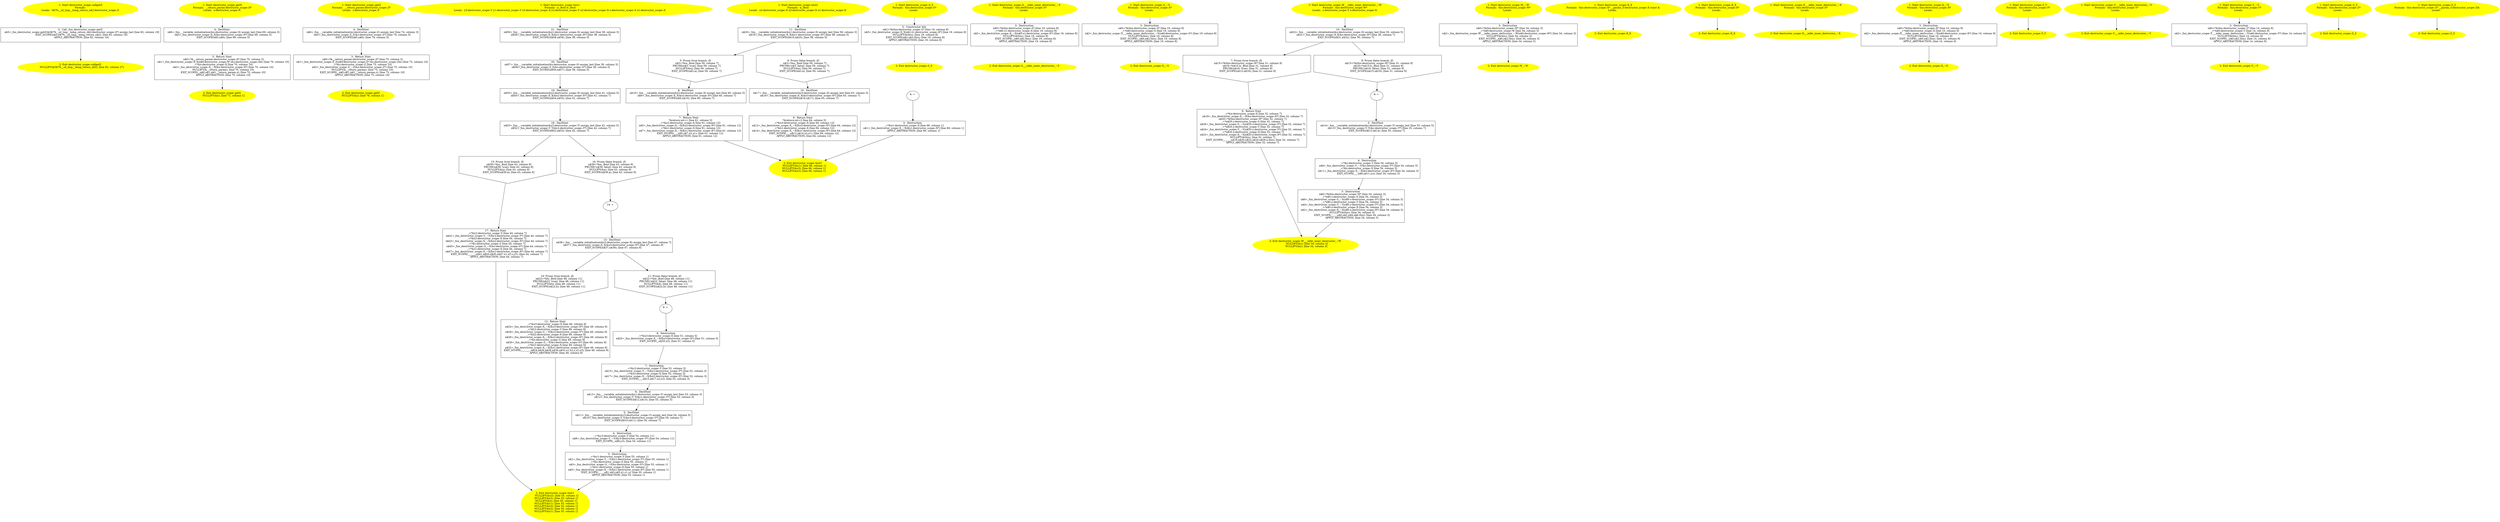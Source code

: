 /* @generated */
digraph cfg {
"callgetZ#destructor_scope#16418724657639342926.f4c0cbb2a5d892ea82496dd2540a9ead_1" [label="1: Start destructor_scope::callgetZ\nFormals: \nLocals:  0$?%__sil_tmp__temp_return_n$2:destructor_scope::Z \n  " color=yellow style=filled]
	

	 "callgetZ#destructor_scope#16418724657639342926.f4c0cbb2a5d892ea82496dd2540a9ead_1" -> "callgetZ#destructor_scope#16418724657639342926.f4c0cbb2a5d892ea82496dd2540a9ead_3" ;
"callgetZ#destructor_scope#16418724657639342926.f4c0cbb2a5d892ea82496dd2540a9ead_2" [label="2: Exit destructor_scope::callgetZ \n   NULLIFY(&0$?%__sil_tmp__temp_return_n$2); [line 82, column 27]\n " color=yellow style=filled]
	

"callgetZ#destructor_scope#16418724657639342926.f4c0cbb2a5d892ea82496dd2540a9ead_3" [label="3:  Call _fun_destructor_scope::getZ \n   n$3=_fun_destructor_scope::getZ(&0$?%__sil_tmp__temp_return_n$2:destructor_scope::Z*) assign_last [line 82, column 19]\n  EXIT_SCOPE(n$3,0$?%__sil_tmp__temp_return_n$2); [line 82, column 19]\n  APPLY_ABSTRACTION; [line 82, column 19]\n " shape="box"]
	

	 "callgetZ#destructor_scope#16418724657639342926.f4c0cbb2a5d892ea82496dd2540a9ead_3" -> "callgetZ#destructor_scope#16418724657639342926.f4c0cbb2a5d892ea82496dd2540a9ead_2" ;
"getX#destructor_scope(class destructor_scope::X)#11739464242911605656.956e6b931ba67c14d56b1314b7f2fce7_1" [label="1: Start destructor_scope::getX\nFormals:  __return_param:destructor_scope::X*\nLocals:  x:destructor_scope::X \n  " color=yellow style=filled]
	

	 "getX#destructor_scope(class destructor_scope::X)#11739464242911605656.956e6b931ba67c14d56b1314b7f2fce7_1" -> "getX#destructor_scope(class destructor_scope::X)#11739464242911605656.956e6b931ba67c14d56b1314b7f2fce7_4" ;
"getX#destructor_scope(class destructor_scope::X)#11739464242911605656.956e6b931ba67c14d56b1314b7f2fce7_2" [label="2: Exit destructor_scope::getX \n   NULLIFY(&x); [line 71, column 1]\n " color=yellow style=filled]
	

"getX#destructor_scope(class destructor_scope::X)#11739464242911605656.956e6b931ba67c14d56b1314b7f2fce7_3" [label="3:  Return Stmt \n   n$0=*&__return_param:destructor_scope::X* [line 70, column 3]\n  n$1=_fun_destructor_scope::X_X(n$0:destructor_scope::X*,&x:destructor_scope::X&) [line 70, column 10]\n  _=*&x:destructor_scope::X [line 70, column 10]\n  n$3=_fun_destructor_scope::X_~X(&x:destructor_scope::X*) [line 70, column 10]\n  NULLIFY(&__return_param); [line 70, column 10]\n  EXIT_SCOPE(_,n$0,n$1,n$3,__return_param,x); [line 70, column 10]\n  APPLY_ABSTRACTION; [line 70, column 10]\n " shape="box"]
	

	 "getX#destructor_scope(class destructor_scope::X)#11739464242911605656.956e6b931ba67c14d56b1314b7f2fce7_3" -> "getX#destructor_scope(class destructor_scope::X)#11739464242911605656.956e6b931ba67c14d56b1314b7f2fce7_2" ;
"getX#destructor_scope(class destructor_scope::X)#11739464242911605656.956e6b931ba67c14d56b1314b7f2fce7_4" [label="4:  DeclStmt \n   n$6=_fun___variable_initialization(&x:destructor_scope::X) assign_last [line 69, column 3]\n  n$5=_fun_destructor_scope::X_X(&x:destructor_scope::X*) [line 69, column 5]\n  EXIT_SCOPE(n$5,n$6); [line 69, column 5]\n " shape="box"]
	

	 "getX#destructor_scope(class destructor_scope::X)#11739464242911605656.956e6b931ba67c14d56b1314b7f2fce7_4" -> "getX#destructor_scope(class destructor_scope::X)#11739464242911605656.956e6b931ba67c14d56b1314b7f2fce7_3" ;
"getZ#destructor_scope(class destructor_scope::Z)#13110319947448813202.27b8261073c8d26082c5ea18b0194031_1" [label="1: Start destructor_scope::getZ\nFormals:  __return_param:destructor_scope::Z*\nLocals:  z:destructor_scope::Z \n  " color=yellow style=filled]
	

	 "getZ#destructor_scope(class destructor_scope::Z)#13110319947448813202.27b8261073c8d26082c5ea18b0194031_1" -> "getZ#destructor_scope(class destructor_scope::Z)#13110319947448813202.27b8261073c8d26082c5ea18b0194031_4" ;
"getZ#destructor_scope(class destructor_scope::Z)#13110319947448813202.27b8261073c8d26082c5ea18b0194031_2" [label="2: Exit destructor_scope::getZ \n   NULLIFY(&z); [line 76, column 1]\n " color=yellow style=filled]
	

"getZ#destructor_scope(class destructor_scope::Z)#13110319947448813202.27b8261073c8d26082c5ea18b0194031_3" [label="3:  Return Stmt \n   n$0=*&__return_param:destructor_scope::Z* [line 75, column 3]\n  n$1=_fun_destructor_scope::Z_Z(n$0:destructor_scope::Z*,&z:destructor_scope::Z&) [line 75, column 10]\n  _=*&z:destructor_scope::Z [line 75, column 10]\n  n$3=_fun_destructor_scope::Z_~Z(&z:destructor_scope::Z*) [line 75, column 10]\n  NULLIFY(&__return_param); [line 75, column 10]\n  EXIT_SCOPE(_,n$0,n$1,n$3,__return_param,z); [line 75, column 10]\n  APPLY_ABSTRACTION; [line 75, column 10]\n " shape="box"]
	

	 "getZ#destructor_scope(class destructor_scope::Z)#13110319947448813202.27b8261073c8d26082c5ea18b0194031_3" -> "getZ#destructor_scope(class destructor_scope::Z)#13110319947448813202.27b8261073c8d26082c5ea18b0194031_2" ;
"getZ#destructor_scope(class destructor_scope::Z)#13110319947448813202.27b8261073c8d26082c5ea18b0194031_4" [label="4:  DeclStmt \n   n$6=_fun___variable_initialization(&z:destructor_scope::Z) assign_last [line 74, column 3]\n  n$5=_fun_destructor_scope::Z_Z(&z:destructor_scope::Z*) [line 74, column 5]\n  EXIT_SCOPE(n$5,n$6); [line 74, column 5]\n " shape="box"]
	

	 "getZ#destructor_scope(class destructor_scope::Z)#13110319947448813202.27b8261073c8d26082c5ea18b0194031_4" -> "getZ#destructor_scope(class destructor_scope::Z)#13110319947448813202.27b8261073c8d26082c5ea18b0194031_3" ;
"test1#destructor_scope#3167061604758065234.d3af82d2ddb9b80d2c9930cb62bbbffa_1" [label="1: Start destructor_scope::test1\nFormals:  a:_Bool b:_Bool\nLocals:  y3:destructor_scope::Y y1:destructor_scope::Y x3:destructor_scope::X y2:destructor_scope::Y x2:destructor_scope::X s:destructor_scope::S x1:destructor_scope::X \n  " color=yellow style=filled]
	

	 "test1#destructor_scope#3167061604758065234.d3af82d2ddb9b80d2c9930cb62bbbffa_1" -> "test1#destructor_scope#3167061604758065234.d3af82d2ddb9b80d2c9930cb62bbbffa_21" ;
"test1#destructor_scope#3167061604758065234.d3af82d2ddb9b80d2c9930cb62bbbffa_2" [label="2: Exit destructor_scope::test1 \n   NULLIFY(&x3); [line 55, column 1]\n  NULLIFY(&y2); [line 55, column 1]\n  NULLIFY(&s); [line 55, column 1]\n  NULLIFY(&y1); [line 55, column 1]\n  NULLIFY(&y3); [line 55, column 1]\n  NULLIFY(&x2); [line 55, column 1]\n  NULLIFY(&x1); [line 55, column 1]\n " color=yellow style=filled]
	

"test1#destructor_scope#3167061604758065234.d3af82d2ddb9b80d2c9930cb62bbbffa_3" [label="3:  Destruction \n   _=*&y1:destructor_scope::Y [line 55, column 1]\n  n$1=_fun_destructor_scope::Y_~Y(&y1:destructor_scope::Y*) [line 55, column 1]\n  _=*&s:destructor_scope::S [line 55, column 1]\n  n$3=_fun_destructor_scope::S_~S(&s:destructor_scope::S*) [line 55, column 1]\n  _=*&x1:destructor_scope::X [line 55, column 1]\n  n$5=_fun_destructor_scope::X_~X(&x1:destructor_scope::X*) [line 55, column 1]\n  EXIT_SCOPE(_,_,_,n$1,n$3,n$5,x1,y1,s); [line 55, column 1]\n  APPLY_ABSTRACTION; [line 55, column 1]\n " shape="box"]
	

	 "test1#destructor_scope#3167061604758065234.d3af82d2ddb9b80d2c9930cb62bbbffa_3" -> "test1#destructor_scope#3167061604758065234.d3af82d2ddb9b80d2c9930cb62bbbffa_2" ;
"test1#destructor_scope#3167061604758065234.d3af82d2ddb9b80d2c9930cb62bbbffa_4" [label="4:  Destruction \n   _=*&y3:destructor_scope::Y [line 54, column 11]\n  n$8=_fun_destructor_scope::Y_~Y(&y3:destructor_scope::Y*) [line 54, column 11]\n  EXIT_SCOPE(_,n$8,y3); [line 54, column 11]\n " shape="box"]
	

	 "test1#destructor_scope#3167061604758065234.d3af82d2ddb9b80d2c9930cb62bbbffa_4" -> "test1#destructor_scope#3167061604758065234.d3af82d2ddb9b80d2c9930cb62bbbffa_3" ;
"test1#destructor_scope#3167061604758065234.d3af82d2ddb9b80d2c9930cb62bbbffa_5" [label="5:  DeclStmt \n   n$11=_fun___variable_initialization(&y3:destructor_scope::Y) assign_last [line 54, column 5]\n  n$10=_fun_destructor_scope::Y_Y(&y3:destructor_scope::Y*) [line 54, column 7]\n  EXIT_SCOPE(n$10,n$11); [line 54, column 7]\n " shape="box"]
	

	 "test1#destructor_scope#3167061604758065234.d3af82d2ddb9b80d2c9930cb62bbbffa_5" -> "test1#destructor_scope#3167061604758065234.d3af82d2ddb9b80d2c9930cb62bbbffa_4" ;
"test1#destructor_scope#3167061604758065234.d3af82d2ddb9b80d2c9930cb62bbbffa_6" [label="6:  DeclStmt \n   n$13=_fun___variable_initialization(&y1:destructor_scope::Y) assign_last [line 53, column 3]\n  n$12=_fun_destructor_scope::Y_Y(&y1:destructor_scope::Y*) [line 53, column 5]\n  EXIT_SCOPE(n$12,n$13); [line 53, column 5]\n " shape="box"]
	

	 "test1#destructor_scope#3167061604758065234.d3af82d2ddb9b80d2c9930cb62bbbffa_6" -> "test1#destructor_scope#3167061604758065234.d3af82d2ddb9b80d2c9930cb62bbbffa_5" ;
"test1#destructor_scope#3167061604758065234.d3af82d2ddb9b80d2c9930cb62bbbffa_7" [label="7:  Destruction \n   _=*&y2:destructor_scope::Y [line 52, column 3]\n  n$15=_fun_destructor_scope::Y_~Y(&y2:destructor_scope::Y*) [line 52, column 3]\n  _=*&x2:destructor_scope::X [line 52, column 3]\n  n$17=_fun_destructor_scope::X_~X(&x2:destructor_scope::X*) [line 52, column 3]\n  EXIT_SCOPE(_,_,n$15,n$17,x2,y2); [line 52, column 3]\n " shape="box"]
	

	 "test1#destructor_scope#3167061604758065234.d3af82d2ddb9b80d2c9930cb62bbbffa_7" -> "test1#destructor_scope#3167061604758065234.d3af82d2ddb9b80d2c9930cb62bbbffa_6" ;
"test1#destructor_scope#3167061604758065234.d3af82d2ddb9b80d2c9930cb62bbbffa_8" [label="8:  Destruction \n   _=*&x3:destructor_scope::X [line 51, column 5]\n  n$20=_fun_destructor_scope::X_~X(&x3:destructor_scope::X*) [line 51, column 5]\n  EXIT_SCOPE(_,n$20,x3); [line 51, column 5]\n " shape="box"]
	

	 "test1#destructor_scope#3167061604758065234.d3af82d2ddb9b80d2c9930cb62bbbffa_8" -> "test1#destructor_scope#3167061604758065234.d3af82d2ddb9b80d2c9930cb62bbbffa_7" ;
"test1#destructor_scope#3167061604758065234.d3af82d2ddb9b80d2c9930cb62bbbffa_9" [label="9: + \n  " ]
	

	 "test1#destructor_scope#3167061604758065234.d3af82d2ddb9b80d2c9930cb62bbbffa_9" -> "test1#destructor_scope#3167061604758065234.d3af82d2ddb9b80d2c9930cb62bbbffa_8" ;
"test1#destructor_scope#3167061604758065234.d3af82d2ddb9b80d2c9930cb62bbbffa_10" [label="10: Prune (true branch, if) \n   n$22=*&b:_Bool [line 48, column 11]\n  PRUNE(n$22, true); [line 48, column 11]\n  NULLIFY(&b); [line 48, column 11]\n  EXIT_SCOPE(n$22,b); [line 48, column 11]\n " shape="invhouse"]
	

	 "test1#destructor_scope#3167061604758065234.d3af82d2ddb9b80d2c9930cb62bbbffa_10" -> "test1#destructor_scope#3167061604758065234.d3af82d2ddb9b80d2c9930cb62bbbffa_12" ;
"test1#destructor_scope#3167061604758065234.d3af82d2ddb9b80d2c9930cb62bbbffa_11" [label="11: Prune (false branch, if) \n   n$22=*&b:_Bool [line 48, column 11]\n  PRUNE(!n$22, false); [line 48, column 11]\n  NULLIFY(&b); [line 48, column 11]\n  EXIT_SCOPE(n$22,b); [line 48, column 11]\n " shape="invhouse"]
	

	 "test1#destructor_scope#3167061604758065234.d3af82d2ddb9b80d2c9930cb62bbbffa_11" -> "test1#destructor_scope#3167061604758065234.d3af82d2ddb9b80d2c9930cb62bbbffa_9" ;
"test1#destructor_scope#3167061604758065234.d3af82d2ddb9b80d2c9930cb62bbbffa_12" [label="12:  Return Stmt \n   _=*&x3:destructor_scope::X [line 49, column 9]\n  n$24=_fun_destructor_scope::X_~X(&x3:destructor_scope::X*) [line 49, column 9]\n  _=*&y2:destructor_scope::Y [line 49, column 9]\n  n$26=_fun_destructor_scope::Y_~Y(&y2:destructor_scope::Y*) [line 49, column 9]\n  _=*&x2:destructor_scope::X [line 49, column 9]\n  n$28=_fun_destructor_scope::X_~X(&x2:destructor_scope::X*) [line 49, column 9]\n  _=*&s:destructor_scope::S [line 49, column 9]\n  n$30=_fun_destructor_scope::S_~S(&s:destructor_scope::S*) [line 49, column 9]\n  _=*&x1:destructor_scope::X [line 49, column 9]\n  n$32=_fun_destructor_scope::X_~X(&x1:destructor_scope::X*) [line 49, column 9]\n  EXIT_SCOPE(_,_,_,_,_,n$24,n$26,n$28,n$30,n$32,x1,x2,s,y2,x3); [line 49, column 9]\n  APPLY_ABSTRACTION; [line 49, column 9]\n " shape="box"]
	

	 "test1#destructor_scope#3167061604758065234.d3af82d2ddb9b80d2c9930cb62bbbffa_12" -> "test1#destructor_scope#3167061604758065234.d3af82d2ddb9b80d2c9930cb62bbbffa_2" ;
"test1#destructor_scope#3167061604758065234.d3af82d2ddb9b80d2c9930cb62bbbffa_13" [label="13:  DeclStmt \n   n$38=_fun___variable_initialization(&x3:destructor_scope::X) assign_last [line 47, column 7]\n  n$37=_fun_destructor_scope::X_X(&x3:destructor_scope::X*) [line 47, column 9]\n  EXIT_SCOPE(n$37,n$38); [line 47, column 9]\n " shape="box"]
	

	 "test1#destructor_scope#3167061604758065234.d3af82d2ddb9b80d2c9930cb62bbbffa_13" -> "test1#destructor_scope#3167061604758065234.d3af82d2ddb9b80d2c9930cb62bbbffa_10" ;
	 "test1#destructor_scope#3167061604758065234.d3af82d2ddb9b80d2c9930cb62bbbffa_13" -> "test1#destructor_scope#3167061604758065234.d3af82d2ddb9b80d2c9930cb62bbbffa_11" ;
"test1#destructor_scope#3167061604758065234.d3af82d2ddb9b80d2c9930cb62bbbffa_14" [label="14: + \n  " ]
	

	 "test1#destructor_scope#3167061604758065234.d3af82d2ddb9b80d2c9930cb62bbbffa_14" -> "test1#destructor_scope#3167061604758065234.d3af82d2ddb9b80d2c9930cb62bbbffa_13" ;
"test1#destructor_scope#3167061604758065234.d3af82d2ddb9b80d2c9930cb62bbbffa_15" [label="15: Prune (true branch, if) \n   n$39=*&a:_Bool [line 43, column 9]\n  PRUNE(n$39, true); [line 43, column 9]\n  NULLIFY(&a); [line 43, column 9]\n  EXIT_SCOPE(n$39,a); [line 43, column 9]\n " shape="invhouse"]
	

	 "test1#destructor_scope#3167061604758065234.d3af82d2ddb9b80d2c9930cb62bbbffa_15" -> "test1#destructor_scope#3167061604758065234.d3af82d2ddb9b80d2c9930cb62bbbffa_17" ;
"test1#destructor_scope#3167061604758065234.d3af82d2ddb9b80d2c9930cb62bbbffa_16" [label="16: Prune (false branch, if) \n   n$39=*&a:_Bool [line 43, column 9]\n  PRUNE(!n$39, false); [line 43, column 9]\n  NULLIFY(&a); [line 43, column 9]\n  EXIT_SCOPE(n$39,a); [line 43, column 9]\n " shape="invhouse"]
	

	 "test1#destructor_scope#3167061604758065234.d3af82d2ddb9b80d2c9930cb62bbbffa_16" -> "test1#destructor_scope#3167061604758065234.d3af82d2ddb9b80d2c9930cb62bbbffa_14" ;
"test1#destructor_scope#3167061604758065234.d3af82d2ddb9b80d2c9930cb62bbbffa_17" [label="17:  Return Stmt \n   _=*&y2:destructor_scope::Y [line 44, column 7]\n  n$41=_fun_destructor_scope::Y_~Y(&y2:destructor_scope::Y*) [line 44, column 7]\n  _=*&x2:destructor_scope::X [line 44, column 7]\n  n$43=_fun_destructor_scope::X_~X(&x2:destructor_scope::X*) [line 44, column 7]\n  _=*&s:destructor_scope::S [line 44, column 7]\n  n$45=_fun_destructor_scope::S_~S(&s:destructor_scope::S*) [line 44, column 7]\n  _=*&x1:destructor_scope::X [line 44, column 7]\n  n$47=_fun_destructor_scope::X_~X(&x1:destructor_scope::X*) [line 44, column 7]\n  EXIT_SCOPE(_,_,_,_,n$41,n$43,n$45,n$47,x1,x2,s,y2); [line 44, column 7]\n  APPLY_ABSTRACTION; [line 44, column 7]\n " shape="box"]
	

	 "test1#destructor_scope#3167061604758065234.d3af82d2ddb9b80d2c9930cb62bbbffa_17" -> "test1#destructor_scope#3167061604758065234.d3af82d2ddb9b80d2c9930cb62bbbffa_2" ;
"test1#destructor_scope#3167061604758065234.d3af82d2ddb9b80d2c9930cb62bbbffa_18" [label="18:  DeclStmt \n   n$53=_fun___variable_initialization(&y2:destructor_scope::Y) assign_last [line 42, column 5]\n  n$52=_fun_destructor_scope::Y_Y(&y2:destructor_scope::Y*) [line 42, column 7]\n  EXIT_SCOPE(n$52,n$53); [line 42, column 7]\n " shape="box"]
	

	 "test1#destructor_scope#3167061604758065234.d3af82d2ddb9b80d2c9930cb62bbbffa_18" -> "test1#destructor_scope#3167061604758065234.d3af82d2ddb9b80d2c9930cb62bbbffa_15" ;
	 "test1#destructor_scope#3167061604758065234.d3af82d2ddb9b80d2c9930cb62bbbffa_18" -> "test1#destructor_scope#3167061604758065234.d3af82d2ddb9b80d2c9930cb62bbbffa_16" ;
"test1#destructor_scope#3167061604758065234.d3af82d2ddb9b80d2c9930cb62bbbffa_19" [label="19:  DeclStmt \n   n$55=_fun___variable_initialization(&x2:destructor_scope::X) assign_last [line 41, column 5]\n  n$54=_fun_destructor_scope::X_X(&x2:destructor_scope::X*) [line 41, column 7]\n  EXIT_SCOPE(n$54,n$55); [line 41, column 7]\n " shape="box"]
	

	 "test1#destructor_scope#3167061604758065234.d3af82d2ddb9b80d2c9930cb62bbbffa_19" -> "test1#destructor_scope#3167061604758065234.d3af82d2ddb9b80d2c9930cb62bbbffa_18" ;
"test1#destructor_scope#3167061604758065234.d3af82d2ddb9b80d2c9930cb62bbbffa_20" [label="20:  DeclStmt \n   n$57=_fun___variable_initialization(&s:destructor_scope::S) assign_last [line 39, column 3]\n  n$56=_fun_destructor_scope::S_S(&s:destructor_scope::S*) [line 39, column 5]\n  EXIT_SCOPE(n$56,n$57); [line 39, column 5]\n " shape="box"]
	

	 "test1#destructor_scope#3167061604758065234.d3af82d2ddb9b80d2c9930cb62bbbffa_20" -> "test1#destructor_scope#3167061604758065234.d3af82d2ddb9b80d2c9930cb62bbbffa_19" ;
"test1#destructor_scope#3167061604758065234.d3af82d2ddb9b80d2c9930cb62bbbffa_21" [label="21:  DeclStmt \n   n$59=_fun___variable_initialization(&x1:destructor_scope::X) assign_last [line 38, column 3]\n  n$58=_fun_destructor_scope::X_X(&x1:destructor_scope::X*) [line 38, column 5]\n  EXIT_SCOPE(n$58,n$59); [line 38, column 5]\n " shape="box"]
	

	 "test1#destructor_scope#3167061604758065234.d3af82d2ddb9b80d2c9930cb62bbbffa_21" -> "test1#destructor_scope#3167061604758065234.d3af82d2ddb9b80d2c9930cb62bbbffa_20" ;
"test2#destructor_scope#2993434300384255445.24bf3f4c27c1719ee94d608a0df996b1_1" [label="1: Start destructor_scope::test2\nFormals:  a:_Bool\nLocals:  x2:destructor_scope::X x3:destructor_scope::X x1:destructor_scope::X \n  " color=yellow style=filled]
	

	 "test2#destructor_scope#2993434300384255445.24bf3f4c27c1719ee94d608a0df996b1_1" -> "test2#destructor_scope#2993434300384255445.24bf3f4c27c1719ee94d608a0df996b1_11" ;
"test2#destructor_scope#2993434300384255445.24bf3f4c27c1719ee94d608a0df996b1_2" [label="2: Exit destructor_scope::test2 \n   NULLIFY(&x1); [line 66, column 1]\n  NULLIFY(&x3); [line 66, column 1]\n  NULLIFY(&x2); [line 66, column 1]\n " color=yellow style=filled]
	

"test2#destructor_scope#2993434300384255445.24bf3f4c27c1719ee94d608a0df996b1_3" [label="3:  Destruction \n   _=*&x1:destructor_scope::X [line 66, column 1]\n  n$1=_fun_destructor_scope::X_~X(&x1:destructor_scope::X*) [line 66, column 1]\n  APPLY_ABSTRACTION; [line 66, column 1]\n " shape="box"]
	

	 "test2#destructor_scope#2993434300384255445.24bf3f4c27c1719ee94d608a0df996b1_3" -> "test2#destructor_scope#2993434300384255445.24bf3f4c27c1719ee94d608a0df996b1_2" ;
"test2#destructor_scope#2993434300384255445.24bf3f4c27c1719ee94d608a0df996b1_4" [label="4: + \n  " ]
	

	 "test2#destructor_scope#2993434300384255445.24bf3f4c27c1719ee94d608a0df996b1_4" -> "test2#destructor_scope#2993434300384255445.24bf3f4c27c1719ee94d608a0df996b1_3" ;
"test2#destructor_scope#2993434300384255445.24bf3f4c27c1719ee94d608a0df996b1_5" [label="5: Prune (true branch, if) \n   n$3=*&a:_Bool [line 59, column 7]\n  PRUNE(n$3, true); [line 59, column 7]\n  NULLIFY(&a); [line 59, column 7]\n  EXIT_SCOPE(n$3,a); [line 59, column 7]\n " shape="invhouse"]
	

	 "test2#destructor_scope#2993434300384255445.24bf3f4c27c1719ee94d608a0df996b1_5" -> "test2#destructor_scope#2993434300384255445.24bf3f4c27c1719ee94d608a0df996b1_8" ;
"test2#destructor_scope#2993434300384255445.24bf3f4c27c1719ee94d608a0df996b1_6" [label="6: Prune (false branch, if) \n   n$3=*&a:_Bool [line 59, column 7]\n  PRUNE(!n$3, false); [line 59, column 7]\n  NULLIFY(&a); [line 59, column 7]\n  EXIT_SCOPE(n$3,a); [line 59, column 7]\n " shape="invhouse"]
	

	 "test2#destructor_scope#2993434300384255445.24bf3f4c27c1719ee94d608a0df996b1_6" -> "test2#destructor_scope#2993434300384255445.24bf3f4c27c1719ee94d608a0df996b1_10" ;
"test2#destructor_scope#2993434300384255445.24bf3f4c27c1719ee94d608a0df996b1_7" [label="7:  Return Stmt \n   *&return:int=1 [line 61, column 5]\n  _=*&x2:destructor_scope::X [line 61, column 12]\n  n$5=_fun_destructor_scope::X_~X(&x2:destructor_scope::X*) [line 61, column 12]\n  _=*&x1:destructor_scope::X [line 61, column 12]\n  n$7=_fun_destructor_scope::X_~X(&x1:destructor_scope::X*) [line 61, column 12]\n  EXIT_SCOPE(_,_,n$5,n$7,x2,x1); [line 61, column 12]\n  APPLY_ABSTRACTION; [line 61, column 12]\n " shape="box"]
	

	 "test2#destructor_scope#2993434300384255445.24bf3f4c27c1719ee94d608a0df996b1_7" -> "test2#destructor_scope#2993434300384255445.24bf3f4c27c1719ee94d608a0df996b1_2" ;
"test2#destructor_scope#2993434300384255445.24bf3f4c27c1719ee94d608a0df996b1_8" [label="8:  DeclStmt \n   n$10=_fun___variable_initialization(&x2:destructor_scope::X) assign_last [line 60, column 5]\n  n$9=_fun_destructor_scope::X_X(&x2:destructor_scope::X*) [line 60, column 7]\n  EXIT_SCOPE(n$9,n$10); [line 60, column 7]\n " shape="box"]
	

	 "test2#destructor_scope#2993434300384255445.24bf3f4c27c1719ee94d608a0df996b1_8" -> "test2#destructor_scope#2993434300384255445.24bf3f4c27c1719ee94d608a0df996b1_7" ;
"test2#destructor_scope#2993434300384255445.24bf3f4c27c1719ee94d608a0df996b1_9" [label="9:  Return Stmt \n   *&return:int=2 [line 64, column 5]\n  _=*&x3:destructor_scope::X [line 64, column 12]\n  n$12=_fun_destructor_scope::X_~X(&x3:destructor_scope::X*) [line 64, column 12]\n  _=*&x1:destructor_scope::X [line 64, column 12]\n  n$14=_fun_destructor_scope::X_~X(&x1:destructor_scope::X*) [line 64, column 12]\n  EXIT_SCOPE(_,_,n$12,n$14,x3,x1); [line 64, column 12]\n  APPLY_ABSTRACTION; [line 64, column 12]\n " shape="box"]
	

	 "test2#destructor_scope#2993434300384255445.24bf3f4c27c1719ee94d608a0df996b1_9" -> "test2#destructor_scope#2993434300384255445.24bf3f4c27c1719ee94d608a0df996b1_2" ;
"test2#destructor_scope#2993434300384255445.24bf3f4c27c1719ee94d608a0df996b1_10" [label="10:  DeclStmt \n   n$17=_fun___variable_initialization(&x3:destructor_scope::X) assign_last [line 63, column 5]\n  n$16=_fun_destructor_scope::X_X(&x3:destructor_scope::X*) [line 63, column 7]\n  EXIT_SCOPE(n$16,n$17); [line 63, column 7]\n " shape="box"]
	

	 "test2#destructor_scope#2993434300384255445.24bf3f4c27c1719ee94d608a0df996b1_10" -> "test2#destructor_scope#2993434300384255445.24bf3f4c27c1719ee94d608a0df996b1_9" ;
"test2#destructor_scope#2993434300384255445.24bf3f4c27c1719ee94d608a0df996b1_11" [label="11:  DeclStmt \n   n$20=_fun___variable_initialization(&x1:destructor_scope::X) assign_last [line 58, column 3]\n  n$19=_fun_destructor_scope::X_X(&x1:destructor_scope::X*) [line 58, column 5]\n  EXIT_SCOPE(n$19,n$20); [line 58, column 5]\n " shape="box"]
	

	 "test2#destructor_scope#2993434300384255445.24bf3f4c27c1719ee94d608a0df996b1_11" -> "test2#destructor_scope#2993434300384255445.24bf3f4c27c1719ee94d608a0df996b1_5" ;
	 "test2#destructor_scope#2993434300384255445.24bf3f4c27c1719ee94d608a0df996b1_11" -> "test2#destructor_scope#2993434300384255445.24bf3f4c27c1719ee94d608a0df996b1_6" ;
"S#S#destructor_scope#{12210000843635331998|constexpr}.cb28b79e3a75cf83720c23a83cf5bf01_1" [label="1: Start destructor_scope::S_S\nFormals:  this:destructor_scope::S*\nLocals:  \n  " color=yellow style=filled]
	

	 "S#S#destructor_scope#{12210000843635331998|constexpr}.cb28b79e3a75cf83720c23a83cf5bf01_1" -> "S#S#destructor_scope#{12210000843635331998|constexpr}.cb28b79e3a75cf83720c23a83cf5bf01_3" ;
"S#S#destructor_scope#{12210000843635331998|constexpr}.cb28b79e3a75cf83720c23a83cf5bf01_2" [label="2: Exit destructor_scope::S_S \n  " color=yellow style=filled]
	

"S#S#destructor_scope#{12210000843635331998|constexpr}.cb28b79e3a75cf83720c23a83cf5bf01_3" [label="3:  Constructor Init \n   n$2=*&this:destructor_scope::S* [line 19, column 8]\n  n$3=_fun_destructor_scope::X_X(n$2.x1:destructor_scope::X*) [line 19, column 8]\n  NULLIFY(&this); [line 19, column 8]\n  EXIT_SCOPE(n$2,n$3,this); [line 19, column 8]\n  APPLY_ABSTRACTION; [line 19, column 8]\n " shape="box"]
	

	 "S#S#destructor_scope#{12210000843635331998|constexpr}.cb28b79e3a75cf83720c23a83cf5bf01_3" -> "S#S#destructor_scope#{12210000843635331998|constexpr}.cb28b79e3a75cf83720c23a83cf5bf01_2" ;
"__infer_inner_destructor_~S#S#destructor_scope#(9287491061312513566).4ef80b764b293fdc4260c9ce06a110d3_1" [label="1: Start destructor_scope::S___infer_inner_destructor_~S\nFormals:  this:destructor_scope::S*\nLocals:  \n  " color=yellow style=filled]
	

	 "__infer_inner_destructor_~S#S#destructor_scope#(9287491061312513566).4ef80b764b293fdc4260c9ce06a110d3_1" -> "__infer_inner_destructor_~S#S#destructor_scope#(9287491061312513566).4ef80b764b293fdc4260c9ce06a110d3_3" ;
"__infer_inner_destructor_~S#S#destructor_scope#(9287491061312513566).4ef80b764b293fdc4260c9ce06a110d3_2" [label="2: Exit destructor_scope::S___infer_inner_destructor_~S \n  " color=yellow style=filled]
	

"__infer_inner_destructor_~S#S#destructor_scope#(9287491061312513566).4ef80b764b293fdc4260c9ce06a110d3_3" [label="3:  Destruction \n   n$0=*&this:destructor_scope::S* [line 19, column 8]\n  _=*n$0.x1:destructor_scope::X [line 19, column 8]\n  n$2=_fun_destructor_scope::X_~X(n$0.x1:destructor_scope::X*) [line 19, column 8]\n  NULLIFY(&this); [line 19, column 8]\n  EXIT_SCOPE(_,n$0,n$2,this); [line 19, column 8]\n  APPLY_ABSTRACTION; [line 19, column 8]\n " shape="box"]
	

	 "__infer_inner_destructor_~S#S#destructor_scope#(9287491061312513566).4ef80b764b293fdc4260c9ce06a110d3_3" -> "__infer_inner_destructor_~S#S#destructor_scope#(9287491061312513566).4ef80b764b293fdc4260c9ce06a110d3_2" ;
"~S#S#destructor_scope#(9287491061312513566).aca6b266020a04cd52a80258435bda76_1" [label="1: Start destructor_scope::S_~S\nFormals:  this:destructor_scope::S*\nLocals:  \n  " color=yellow style=filled]
	

	 "~S#S#destructor_scope#(9287491061312513566).aca6b266020a04cd52a80258435bda76_1" -> "~S#S#destructor_scope#(9287491061312513566).aca6b266020a04cd52a80258435bda76_3" ;
"~S#S#destructor_scope#(9287491061312513566).aca6b266020a04cd52a80258435bda76_2" [label="2: Exit destructor_scope::S_~S \n  " color=yellow style=filled]
	

"~S#S#destructor_scope#(9287491061312513566).aca6b266020a04cd52a80258435bda76_3" [label="3:  Destruction \n   n$0=*&this:destructor_scope::S* [line 19, column 8]\n  _=*n$0:destructor_scope::S [line 19, column 8]\n  n$2=_fun_destructor_scope::S___infer_inner_destructor_~S(n$0:destructor_scope::S*) [line 19, column 8]\n  NULLIFY(&this); [line 19, column 8]\n  EXIT_SCOPE(_,n$0,n$2,this); [line 19, column 8]\n  APPLY_ABSTRACTION; [line 19, column 8]\n " shape="box"]
	

	 "~S#S#destructor_scope#(9287491061312513566).aca6b266020a04cd52a80258435bda76_3" -> "~S#S#destructor_scope#(9287491061312513566).aca6b266020a04cd52a80258435bda76_2" ;
"__infer_inner_destructor_~W#W#destructor_scope#(7330614824551855498).609202c747c70b122a8a5785422f4f26_1" [label="1: Start destructor_scope::W___infer_inner_destructor_~W\nFormals:  this:destructor_scope::W*\nLocals:  y:destructor_scope::Y x:destructor_scope::X \n  " color=yellow style=filled]
	

	 "__infer_inner_destructor_~W#W#destructor_scope#(7330614824551855498).609202c747c70b122a8a5785422f4f26_1" -> "__infer_inner_destructor_~W#W#destructor_scope#(7330614824551855498).609202c747c70b122a8a5785422f4f26_10" ;
"__infer_inner_destructor_~W#W#destructor_scope#(7330614824551855498).609202c747c70b122a8a5785422f4f26_2" [label="2: Exit destructor_scope::W___infer_inner_destructor_~W \n   NULLIFY(&x); [line 34, column 3]\n  NULLIFY(&y); [line 34, column 3]\n " color=yellow style=filled]
	

"__infer_inner_destructor_~W#W#destructor_scope#(7330614824551855498).609202c747c70b122a8a5785422f4f26_3" [label="3:  Destruction \n   n$0=*&this:destructor_scope::W* [line 34, column 3]\n  _=*n$0.s:destructor_scope::S [line 34, column 3]\n  n$6=_fun_destructor_scope::S_~S(n$0.s:destructor_scope::S*) [line 34, column 3]\n  _=*n$0.y:destructor_scope::Y [line 34, column 3]\n  n$4=_fun_destructor_scope::Y_~Y(n$0.y:destructor_scope::Y*) [line 34, column 3]\n  _=*n$0.x:destructor_scope::X [line 34, column 3]\n  n$2=_fun_destructor_scope::X_~X(n$0.x:destructor_scope::X*) [line 34, column 3]\n  NULLIFY(&this); [line 34, column 3]\n  EXIT_SCOPE(_,_,_,n$0,n$2,n$4,n$6,this); [line 34, column 3]\n  APPLY_ABSTRACTION; [line 34, column 3]\n " shape="box"]
	

	 "__infer_inner_destructor_~W#W#destructor_scope#(7330614824551855498).609202c747c70b122a8a5785422f4f26_3" -> "__infer_inner_destructor_~W#W#destructor_scope#(7330614824551855498).609202c747c70b122a8a5785422f4f26_2" ;
"__infer_inner_destructor_~W#W#destructor_scope#(7330614824551855498).609202c747c70b122a8a5785422f4f26_4" [label="4:  Destruction \n   _=*&y:destructor_scope::Y [line 34, column 3]\n  n$9=_fun_destructor_scope::Y_~Y(&y:destructor_scope::Y*) [line 34, column 3]\n  _=*&x:destructor_scope::X [line 34, column 3]\n  n$11=_fun_destructor_scope::X_~X(&x:destructor_scope::X*) [line 34, column 3]\n  EXIT_SCOPE(_,_,n$9,n$11,y,x); [line 34, column 3]\n " shape="box"]
	

	 "__infer_inner_destructor_~W#W#destructor_scope#(7330614824551855498).609202c747c70b122a8a5785422f4f26_4" -> "__infer_inner_destructor_~W#W#destructor_scope#(7330614824551855498).609202c747c70b122a8a5785422f4f26_3" ;
"__infer_inner_destructor_~W#W#destructor_scope#(7330614824551855498).609202c747c70b122a8a5785422f4f26_5" [label="5:  DeclStmt \n   n$14=_fun___variable_initialization(&y:destructor_scope::Y) assign_last [line 33, column 5]\n  n$13=_fun_destructor_scope::Y_Y(&y:destructor_scope::Y*) [line 33, column 7]\n  EXIT_SCOPE(n$13,n$14); [line 33, column 7]\n " shape="box"]
	

	 "__infer_inner_destructor_~W#W#destructor_scope#(7330614824551855498).609202c747c70b122a8a5785422f4f26_5" -> "__infer_inner_destructor_~W#W#destructor_scope#(7330614824551855498).609202c747c70b122a8a5785422f4f26_4" ;
"__infer_inner_destructor_~W#W#destructor_scope#(7330614824551855498).609202c747c70b122a8a5785422f4f26_6" [label="6: + \n  " ]
	

	 "__infer_inner_destructor_~W#W#destructor_scope#(7330614824551855498).609202c747c70b122a8a5785422f4f26_6" -> "__infer_inner_destructor_~W#W#destructor_scope#(7330614824551855498).609202c747c70b122a8a5785422f4f26_5" ;
"__infer_inner_destructor_~W#W#destructor_scope#(7330614824551855498).609202c747c70b122a8a5785422f4f26_7" [label="7: Prune (true branch, if) \n   n$15=*&this:destructor_scope::W* [line 31, column 9]\n  n$16=*n$15.b:_Bool [line 31, column 9]\n  PRUNE(n$16, true); [line 31, column 9]\n  EXIT_SCOPE(n$15,n$16); [line 31, column 9]\n " shape="invhouse"]
	

	 "__infer_inner_destructor_~W#W#destructor_scope#(7330614824551855498).609202c747c70b122a8a5785422f4f26_7" -> "__infer_inner_destructor_~W#W#destructor_scope#(7330614824551855498).609202c747c70b122a8a5785422f4f26_9" ;
"__infer_inner_destructor_~W#W#destructor_scope#(7330614824551855498).609202c747c70b122a8a5785422f4f26_8" [label="8: Prune (false branch, if) \n   n$15=*&this:destructor_scope::W* [line 31, column 9]\n  n$16=*n$15.b:_Bool [line 31, column 9]\n  PRUNE(!n$16, false); [line 31, column 9]\n  EXIT_SCOPE(n$15,n$16); [line 31, column 9]\n " shape="invhouse"]
	

	 "__infer_inner_destructor_~W#W#destructor_scope#(7330614824551855498).609202c747c70b122a8a5785422f4f26_8" -> "__infer_inner_destructor_~W#W#destructor_scope#(7330614824551855498).609202c747c70b122a8a5785422f4f26_6" ;
"__infer_inner_destructor_~W#W#destructor_scope#(7330614824551855498).609202c747c70b122a8a5785422f4f26_9" [label="9:  Return Stmt \n   _=*&x:destructor_scope::X [line 32, column 7]\n  n$18=_fun_destructor_scope::X_~X(&x:destructor_scope::X*) [line 32, column 7]\n  n$20=*&this:destructor_scope::W* [line 32, column 7]\n  _=*n$20.s:destructor_scope::S [line 32, column 7]\n  n$26=_fun_destructor_scope::S_~S(n$20.s:destructor_scope::S*) [line 32, column 7]\n  _=*n$20.y:destructor_scope::Y [line 32, column 7]\n  n$24=_fun_destructor_scope::Y_~Y(n$20.y:destructor_scope::Y*) [line 32, column 7]\n  _=*n$20.x:destructor_scope::X [line 32, column 7]\n  n$22=_fun_destructor_scope::X_~X(n$20.x:destructor_scope::X*) [line 32, column 7]\n  NULLIFY(&this); [line 32, column 7]\n  EXIT_SCOPE(_,_,_,_,n$18,n$20,n$22,n$24,n$26,x,this); [line 32, column 7]\n  APPLY_ABSTRACTION; [line 32, column 7]\n " shape="box"]
	

	 "__infer_inner_destructor_~W#W#destructor_scope#(7330614824551855498).609202c747c70b122a8a5785422f4f26_9" -> "__infer_inner_destructor_~W#W#destructor_scope#(7330614824551855498).609202c747c70b122a8a5785422f4f26_2" ;
"__infer_inner_destructor_~W#W#destructor_scope#(7330614824551855498).609202c747c70b122a8a5785422f4f26_10" [label="10:  DeclStmt \n   n$32=_fun___variable_initialization(&x:destructor_scope::X) assign_last [line 30, column 5]\n  n$31=_fun_destructor_scope::X_X(&x:destructor_scope::X*) [line 30, column 7]\n  EXIT_SCOPE(n$31,n$32); [line 30, column 7]\n " shape="box"]
	

	 "__infer_inner_destructor_~W#W#destructor_scope#(7330614824551855498).609202c747c70b122a8a5785422f4f26_10" -> "__infer_inner_destructor_~W#W#destructor_scope#(7330614824551855498).609202c747c70b122a8a5785422f4f26_7" ;
	 "__infer_inner_destructor_~W#W#destructor_scope#(7330614824551855498).609202c747c70b122a8a5785422f4f26_10" -> "__infer_inner_destructor_~W#W#destructor_scope#(7330614824551855498).609202c747c70b122a8a5785422f4f26_8" ;
"~W#W#destructor_scope#(7330614824551855498).f9ed98feeae8b94c6906cf3cd29688b3_1" [label="1: Start destructor_scope::W_~W\nFormals:  this:destructor_scope::W*\nLocals:  \n  " color=yellow style=filled]
	

	 "~W#W#destructor_scope#(7330614824551855498).f9ed98feeae8b94c6906cf3cd29688b3_1" -> "~W#W#destructor_scope#(7330614824551855498).f9ed98feeae8b94c6906cf3cd29688b3_3" ;
"~W#W#destructor_scope#(7330614824551855498).f9ed98feeae8b94c6906cf3cd29688b3_2" [label="2: Exit destructor_scope::W_~W \n  " color=yellow style=filled]
	

"~W#W#destructor_scope#(7330614824551855498).f9ed98feeae8b94c6906cf3cd29688b3_3" [label="3:  Destruction \n   n$0=*&this:destructor_scope::W* [line 34, column 3]\n  _=*n$0:destructor_scope::W [line 34, column 3]\n  n$2=_fun_destructor_scope::W___infer_inner_destructor_~W(n$0:destructor_scope::W*) [line 34, column 3]\n  NULLIFY(&this); [line 34, column 3]\n  EXIT_SCOPE(_,n$0,n$2,this); [line 34, column 3]\n  APPLY_ABSTRACTION; [line 34, column 3]\n " shape="box"]
	

	 "~W#W#destructor_scope#(7330614824551855498).f9ed98feeae8b94c6906cf3cd29688b3_3" -> "~W#W#destructor_scope#(7330614824551855498).f9ed98feeae8b94c6906cf3cd29688b3_2" ;
"X#X#destructor_scope#{2603426817540977396|constexpr}.fb840cb7c96da056d7b59829caa7231d_1" [label="1: Start destructor_scope::X_X\nFormals:  this:destructor_scope::X* __param_0:destructor_scope::X const &\nLocals:  \n  " color=yellow style=filled]
	

	 "X#X#destructor_scope#{2603426817540977396|constexpr}.fb840cb7c96da056d7b59829caa7231d_1" -> "X#X#destructor_scope#{2603426817540977396|constexpr}.fb840cb7c96da056d7b59829caa7231d_2" ;
"X#X#destructor_scope#{2603426817540977396|constexpr}.fb840cb7c96da056d7b59829caa7231d_2" [label="2: Exit destructor_scope::X_X \n  " color=yellow style=filled]
	

"X#X#destructor_scope#{8756367833784077567|constexpr}.fe7f9d502bc5b73ec7451a152e49956f_1" [label="1: Start destructor_scope::X_X\nFormals:  this:destructor_scope::X*\nLocals:  \n  " color=yellow style=filled]
	

	 "X#X#destructor_scope#{8756367833784077567|constexpr}.fe7f9d502bc5b73ec7451a152e49956f_1" -> "X#X#destructor_scope#{8756367833784077567|constexpr}.fe7f9d502bc5b73ec7451a152e49956f_2" ;
"X#X#destructor_scope#{8756367833784077567|constexpr}.fe7f9d502bc5b73ec7451a152e49956f_2" [label="2: Exit destructor_scope::X_X \n  " color=yellow style=filled]
	

"__infer_inner_destructor_~X#X#destructor_scope#(17752465063768331075).9ca577a457cb5911ce3106f5186a6435_1" [label="1: Start destructor_scope::X___infer_inner_destructor_~X\nFormals:  this:destructor_scope::X*\nLocals:  \n  " color=yellow style=filled]
	

	 "__infer_inner_destructor_~X#X#destructor_scope#(17752465063768331075).9ca577a457cb5911ce3106f5186a6435_1" -> "__infer_inner_destructor_~X#X#destructor_scope#(17752465063768331075).9ca577a457cb5911ce3106f5186a6435_2" ;
"__infer_inner_destructor_~X#X#destructor_scope#(17752465063768331075).9ca577a457cb5911ce3106f5186a6435_2" [label="2: Exit destructor_scope::X___infer_inner_destructor_~X \n  " color=yellow style=filled]
	

"~X#X#destructor_scope#(17752465063768331075).e9440dc26d00e6a493a0ae5908b3f399_1" [label="1: Start destructor_scope::X_~X\nFormals:  this:destructor_scope::X*\nLocals:  \n  " color=yellow style=filled]
	

	 "~X#X#destructor_scope#(17752465063768331075).e9440dc26d00e6a493a0ae5908b3f399_1" -> "~X#X#destructor_scope#(17752465063768331075).e9440dc26d00e6a493a0ae5908b3f399_3" ;
"~X#X#destructor_scope#(17752465063768331075).e9440dc26d00e6a493a0ae5908b3f399_2" [label="2: Exit destructor_scope::X_~X \n  " color=yellow style=filled]
	

"~X#X#destructor_scope#(17752465063768331075).e9440dc26d00e6a493a0ae5908b3f399_3" [label="3:  Destruction \n   n$0=*&this:destructor_scope::X* [line 10, column 9]\n  _=*n$0:destructor_scope::X [line 10, column 9]\n  n$2=_fun_destructor_scope::X___infer_inner_destructor_~X(n$0:destructor_scope::X*) [line 10, column 9]\n  NULLIFY(&this); [line 10, column 9]\n  EXIT_SCOPE(_,n$0,n$2,this); [line 10, column 9]\n  APPLY_ABSTRACTION; [line 10, column 9]\n " shape="box"]
	

	 "~X#X#destructor_scope#(17752465063768331075).e9440dc26d00e6a493a0ae5908b3f399_3" -> "~X#X#destructor_scope#(17752465063768331075).e9440dc26d00e6a493a0ae5908b3f399_2" ;
"Y#Y#destructor_scope#{15345452000440546376|constexpr}.7b3401cb4ba53beb88d6ca2de7e20249_1" [label="1: Start destructor_scope::Y_Y\nFormals:  this:destructor_scope::Y*\nLocals:  \n  " color=yellow style=filled]
	

	 "Y#Y#destructor_scope#{15345452000440546376|constexpr}.7b3401cb4ba53beb88d6ca2de7e20249_1" -> "Y#Y#destructor_scope#{15345452000440546376|constexpr}.7b3401cb4ba53beb88d6ca2de7e20249_2" ;
"Y#Y#destructor_scope#{15345452000440546376|constexpr}.7b3401cb4ba53beb88d6ca2de7e20249_2" [label="2: Exit destructor_scope::Y_Y \n  " color=yellow style=filled]
	

"__infer_inner_destructor_~Y#Y#destructor_scope#(1552422738585060844).721fb5af17f63315cc8e6bdcce2453e5_1" [label="1: Start destructor_scope::Y___infer_inner_destructor_~Y\nFormals:  this:destructor_scope::Y*\nLocals:  \n  " color=yellow style=filled]
	

	 "__infer_inner_destructor_~Y#Y#destructor_scope#(1552422738585060844).721fb5af17f63315cc8e6bdcce2453e5_1" -> "__infer_inner_destructor_~Y#Y#destructor_scope#(1552422738585060844).721fb5af17f63315cc8e6bdcce2453e5_2" ;
"__infer_inner_destructor_~Y#Y#destructor_scope#(1552422738585060844).721fb5af17f63315cc8e6bdcce2453e5_2" [label="2: Exit destructor_scope::Y___infer_inner_destructor_~Y \n  " color=yellow style=filled]
	

"~Y#Y#destructor_scope#(1552422738585060844).f631a64648f2fd67ee421a0da2149c2a_1" [label="1: Start destructor_scope::Y_~Y\nFormals:  this:destructor_scope::Y*\nLocals:  \n  " color=yellow style=filled]
	

	 "~Y#Y#destructor_scope#(1552422738585060844).f631a64648f2fd67ee421a0da2149c2a_1" -> "~Y#Y#destructor_scope#(1552422738585060844).f631a64648f2fd67ee421a0da2149c2a_3" ;
"~Y#Y#destructor_scope#(1552422738585060844).f631a64648f2fd67ee421a0da2149c2a_2" [label="2: Exit destructor_scope::Y_~Y \n  " color=yellow style=filled]
	

"~Y#Y#destructor_scope#(1552422738585060844).f631a64648f2fd67ee421a0da2149c2a_3" [label="3:  Destruction \n   n$0=*&this:destructor_scope::Y* [line 14, column 9]\n  _=*n$0:destructor_scope::Y [line 14, column 9]\n  n$2=_fun_destructor_scope::Y___infer_inner_destructor_~Y(n$0:destructor_scope::Y*) [line 14, column 9]\n  NULLIFY(&this); [line 14, column 9]\n  EXIT_SCOPE(_,n$0,n$2,this); [line 14, column 9]\n  APPLY_ABSTRACTION; [line 14, column 9]\n " shape="box"]
	

	 "~Y#Y#destructor_scope#(1552422738585060844).f631a64648f2fd67ee421a0da2149c2a_3" -> "~Y#Y#destructor_scope#(1552422738585060844).f631a64648f2fd67ee421a0da2149c2a_2" ;
"Z#Z#destructor_scope#{18164697736739450765|constexpr}.d06f6f2e94b3e6404a0952bf77a2514e_1" [label="1: Start destructor_scope::Z_Z\nFormals:  this:destructor_scope::Z*\nLocals:  \n  " color=yellow style=filled]
	

	 "Z#Z#destructor_scope#{18164697736739450765|constexpr}.d06f6f2e94b3e6404a0952bf77a2514e_1" -> "Z#Z#destructor_scope#{18164697736739450765|constexpr}.d06f6f2e94b3e6404a0952bf77a2514e_2" ;
"Z#Z#destructor_scope#{18164697736739450765|constexpr}.d06f6f2e94b3e6404a0952bf77a2514e_2" [label="2: Exit destructor_scope::Z_Z \n  " color=yellow style=filled]
	

"Z#Z#destructor_scope#{8043287043140791634|constexpr}.7d5fabaed2fb79e3cac825824cb16f47_1" [label="1: Start destructor_scope::Z_Z\nFormals:  this:destructor_scope::Z* __param_0:destructor_scope::Z&\nLocals:  \n  " color=yellow style=filled]
	

	 "Z#Z#destructor_scope#{8043287043140791634|constexpr}.7d5fabaed2fb79e3cac825824cb16f47_1" -> "Z#Z#destructor_scope#{8043287043140791634|constexpr}.7d5fabaed2fb79e3cac825824cb16f47_2" ;
"Z#Z#destructor_scope#{8043287043140791634|constexpr}.7d5fabaed2fb79e3cac825824cb16f47_2" [label="2: Exit destructor_scope::Z_Z \n  " color=yellow style=filled]
	

}
